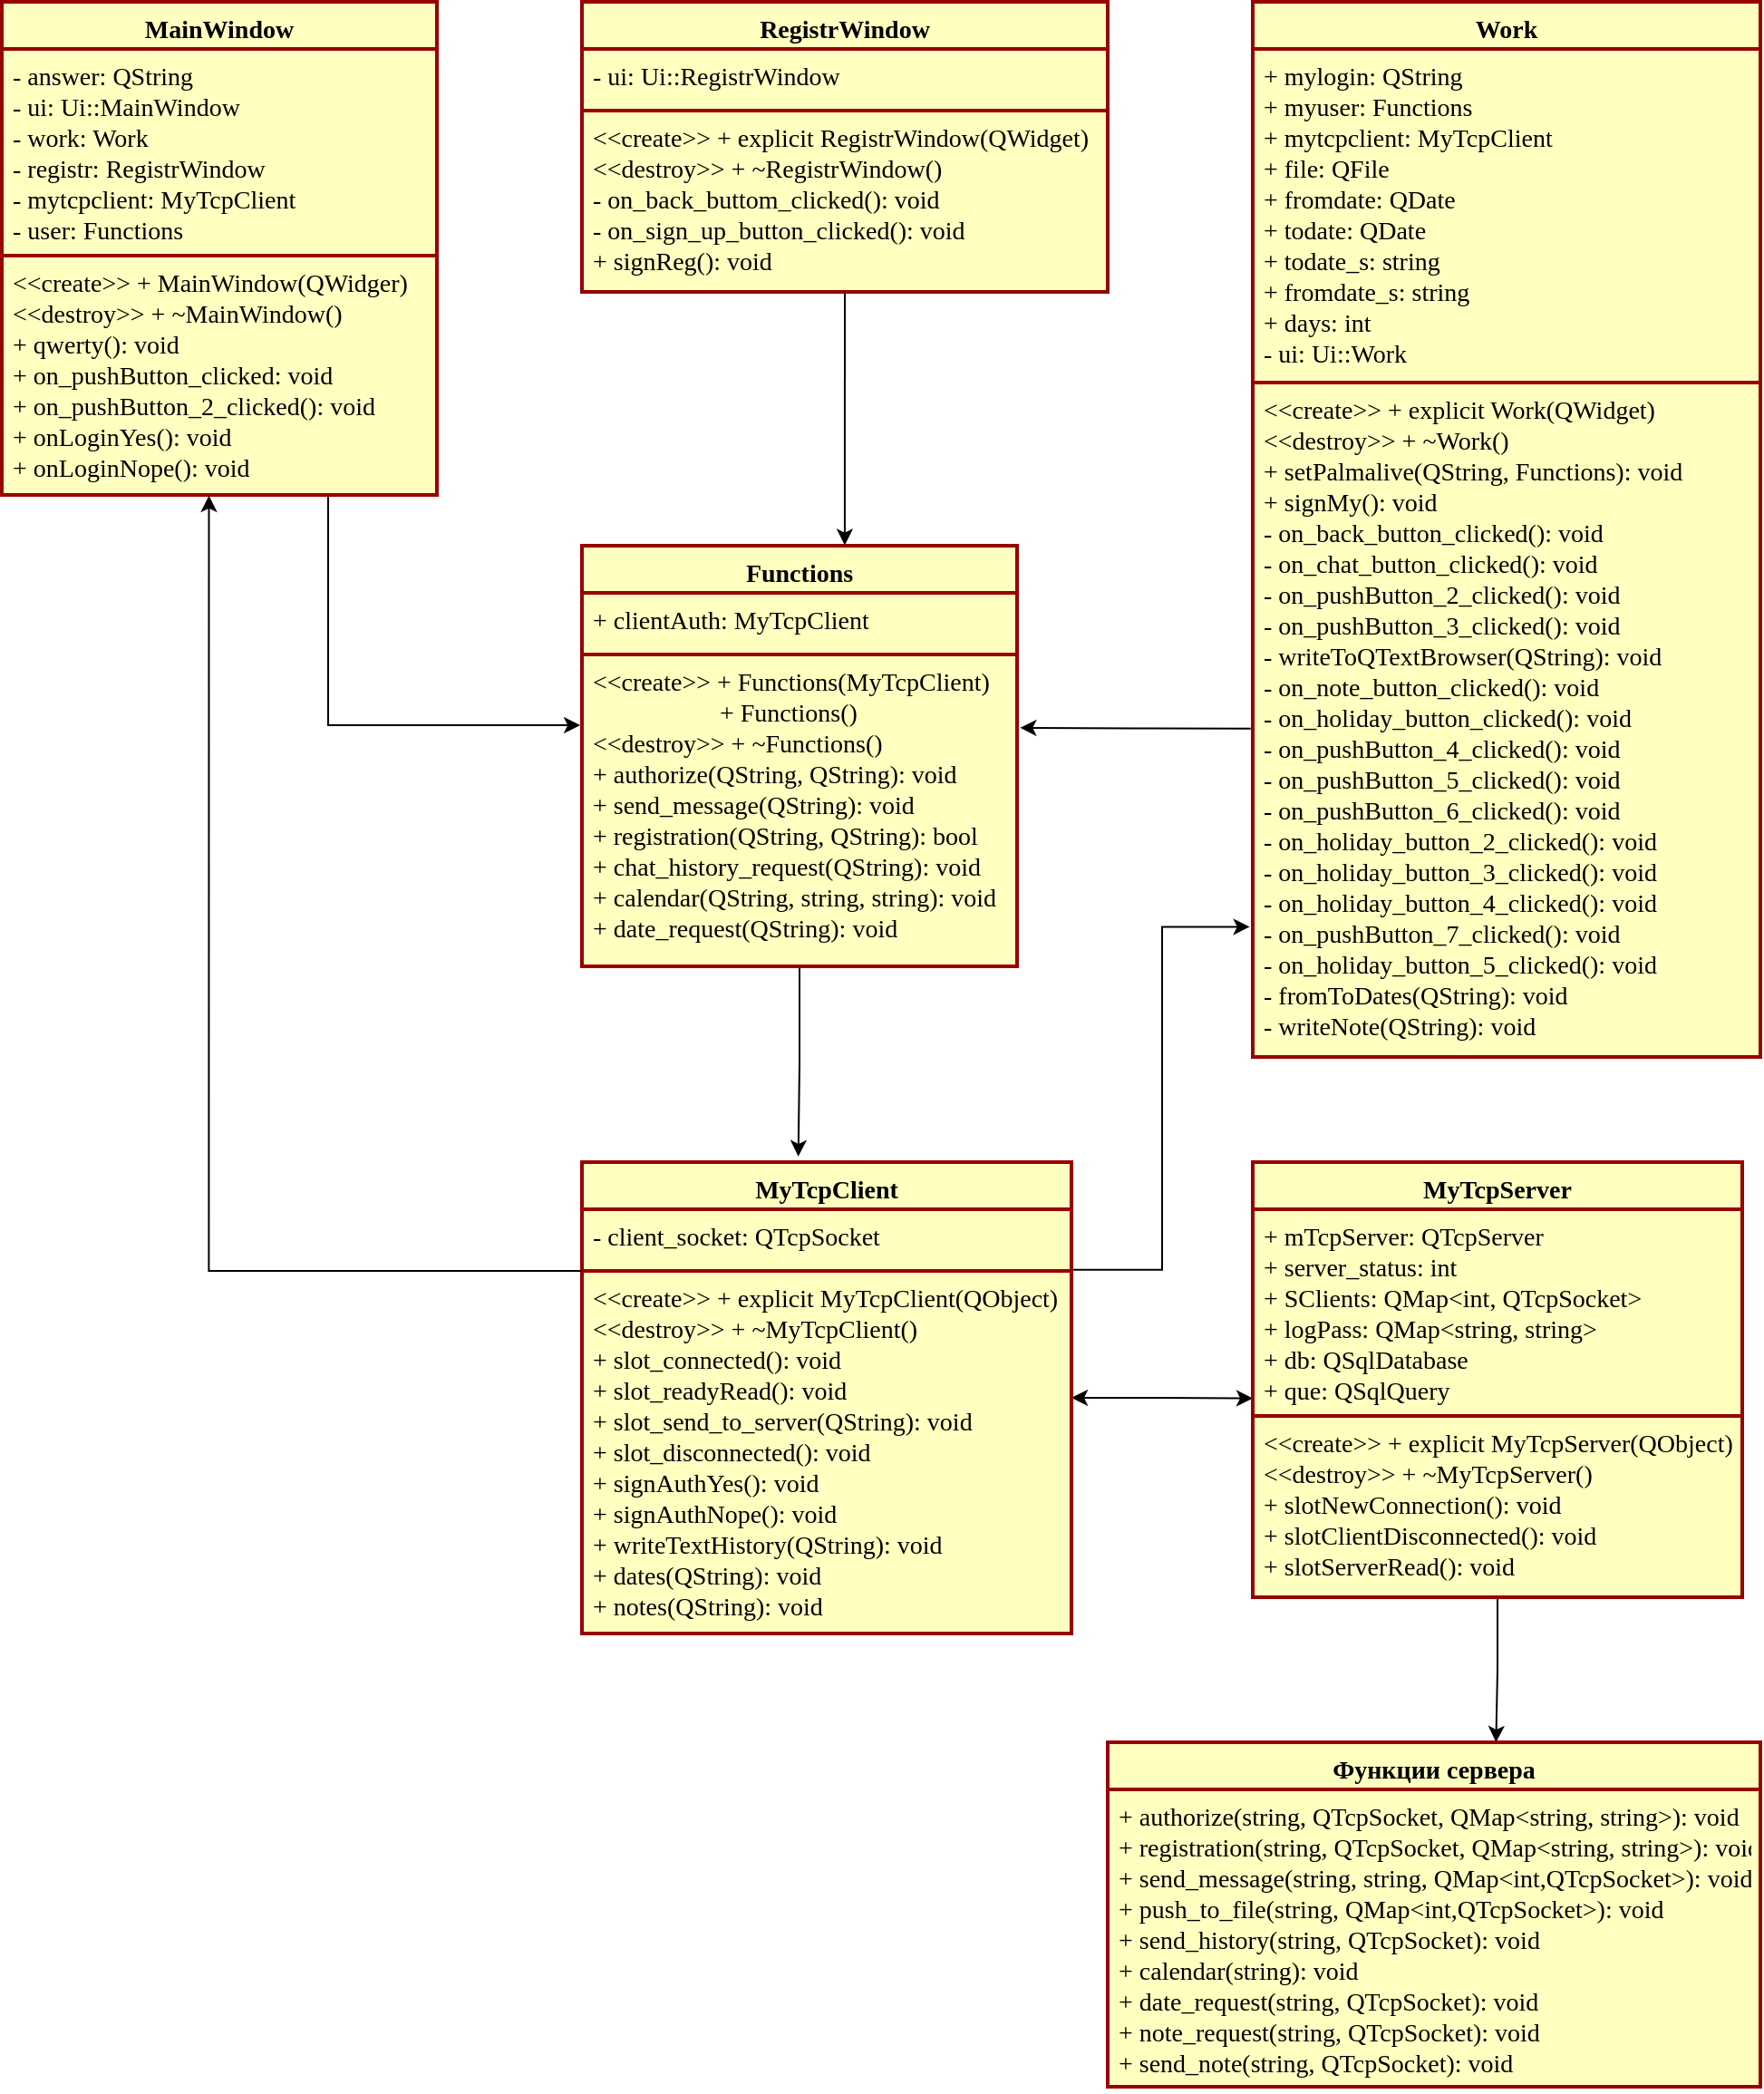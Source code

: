 <mxfile version="14.7.6" type="device"><diagram id="C5RBs43oDa-KdzZeNtuy" name="Page-1"><mxGraphModel dx="1730" dy="1010" grid="1" gridSize="10" guides="1" tooltips="1" connect="1" arrows="1" fold="1" page="1" pageScale="1" pageWidth="827" pageHeight="1169" math="0" shadow="0"><root><mxCell id="WIyWlLk6GJQsqaUBKTNV-0"/><mxCell id="WIyWlLk6GJQsqaUBKTNV-1" parent="WIyWlLk6GJQsqaUBKTNV-0"/><mxCell id="giPKPSkjexef2jcyGEQB-17" style="edgeStyle=orthogonalEdgeStyle;rounded=0;orthogonalLoop=1;jettySize=auto;html=1;exitX=0.75;exitY=1;exitDx=0;exitDy=0;entryX=-0.004;entryY=0.227;entryDx=0;entryDy=0;fontFamily=Times New Roman;fontSize=14;entryPerimeter=0;" edge="1" parent="WIyWlLk6GJQsqaUBKTNV-1" source="MA-dXS6ZZshjvn-y2r_I-8" target="giPKPSkjexef2jcyGEQB-12"><mxGeometry relative="1" as="geometry"/></mxCell><mxCell id="MA-dXS6ZZshjvn-y2r_I-8" value="MainWindow" style="swimlane;fontStyle=1;align=center;verticalAlign=top;childLayout=stackLayout;horizontal=1;startSize=26;horizontalStack=0;resizeParent=1;resizeParentMax=0;resizeLast=0;collapsible=1;marginBottom=0;fillColor=#FFFFC0;strokeWidth=2;strokeColor=#990000;fontFamily=Times New Roman;fontSize=14;" parent="WIyWlLk6GJQsqaUBKTNV-1" vertex="1"><mxGeometry x="40" y="40" width="240" height="272" as="geometry"/></mxCell><mxCell id="MA-dXS6ZZshjvn-y2r_I-9" value="- answer: QString&#10;- ui: Ui::MainWindow&#10;- work: Work&#10;- registr: RegistrWindow&#10;- mytcpclient: MyTcpClient&#10;- user: Functions" style="text;align=left;verticalAlign=top;spacingLeft=4;spacingRight=4;overflow=hidden;rotatable=0;points=[[0,0.5],[1,0.5]];portConstraint=eastwest;fontFamily=Times New Roman;fontSize=14;fillColor=#FFFFC0;strokeWidth=2;strokeColor=#990000;" parent="MA-dXS6ZZshjvn-y2r_I-8" vertex="1"><mxGeometry y="26" width="240" height="114" as="geometry"/></mxCell><mxCell id="MA-dXS6ZZshjvn-y2r_I-11" value="&lt;&lt;create&gt;&gt; + MainWindow(QWidger)&#10;&lt;&lt;destroy&gt;&gt; + ~MainWindow()&#10;+ qwerty(): void&#10;+ on_pushButton_clicked: void&#10;+ on_pushButton_2_clicked(): void&#10;+ onLoginYes(): void&#10;+ onLoginNope(): void" style="text;align=left;verticalAlign=top;spacingLeft=4;spacingRight=4;overflow=hidden;rotatable=0;points=[[0,0.5],[1,0.5]];portConstraint=eastwest;fontFamily=Times New Roman;fontSize=14;fillColor=#FFFFC0;strokeWidth=2;strokeColor=#990000;" parent="MA-dXS6ZZshjvn-y2r_I-8" vertex="1"><mxGeometry y="140" width="240" height="132" as="geometry"/></mxCell><mxCell id="giPKPSkjexef2jcyGEQB-18" style="edgeStyle=orthogonalEdgeStyle;rounded=0;orthogonalLoop=1;jettySize=auto;html=1;exitX=0.5;exitY=1;exitDx=0;exitDy=0;entryX=0.604;entryY=-0.001;entryDx=0;entryDy=0;entryPerimeter=0;fontFamily=Times New Roman;fontSize=14;" edge="1" parent="WIyWlLk6GJQsqaUBKTNV-1" source="giPKPSkjexef2jcyGEQB-1" target="giPKPSkjexef2jcyGEQB-9"><mxGeometry relative="1" as="geometry"/></mxCell><mxCell id="giPKPSkjexef2jcyGEQB-1" value="RegistrWindow" style="swimlane;fontStyle=1;align=center;verticalAlign=top;childLayout=stackLayout;horizontal=1;startSize=26;horizontalStack=0;resizeParent=1;resizeParentMax=0;resizeLast=0;collapsible=1;marginBottom=0;fillColor=#FFFFC0;strokeWidth=2;strokeColor=#990000;fontSize=14;fontFamily=Times New Roman;" vertex="1" parent="WIyWlLk6GJQsqaUBKTNV-1"><mxGeometry x="360" y="40" width="290" height="160" as="geometry"/></mxCell><mxCell id="giPKPSkjexef2jcyGEQB-2" value="- ui: Ui::RegistrWindow" style="text;align=left;verticalAlign=top;spacingLeft=4;spacingRight=4;overflow=hidden;rotatable=0;points=[[0,0.5],[1,0.5]];portConstraint=eastwest;fontFamily=Times New Roman;fontSize=14;fillColor=#FFFFC0;strokeWidth=2;strokeColor=#990000;" vertex="1" parent="giPKPSkjexef2jcyGEQB-1"><mxGeometry y="26" width="290" height="34" as="geometry"/></mxCell><mxCell id="giPKPSkjexef2jcyGEQB-4" value="&lt;&lt;create&gt;&gt; + explicit RegistrWindow(QWidget)&#10;&lt;&lt;destroy&gt;&gt; + ~RegistrWindow()&#10;- on_back_buttom_clicked(): void&#10;- on_sign_up_button_clicked(): void&#10;+ signReg(): void" style="text;align=left;verticalAlign=top;spacingLeft=4;spacingRight=4;overflow=hidden;rotatable=0;points=[[0,0.5],[1,0.5]];portConstraint=eastwest;fontFamily=Times New Roman;fontSize=14;fillColor=#FFFFC0;strokeWidth=2;strokeColor=#990000;" vertex="1" parent="giPKPSkjexef2jcyGEQB-1"><mxGeometry y="60" width="290" height="100" as="geometry"/></mxCell><mxCell id="giPKPSkjexef2jcyGEQB-5" value="Work" style="swimlane;fontStyle=1;align=center;verticalAlign=top;childLayout=stackLayout;horizontal=1;startSize=26;horizontalStack=0;resizeParent=1;resizeParentMax=0;resizeLast=0;collapsible=1;marginBottom=0;fillColor=#FFFFC0;strokeWidth=2;strokeColor=#990000;fontFamily=Times New Roman;fontSize=14;" vertex="1" parent="WIyWlLk6GJQsqaUBKTNV-1"><mxGeometry x="730" y="40" width="280" height="582" as="geometry"/></mxCell><mxCell id="giPKPSkjexef2jcyGEQB-6" value="+ mylogin: QString&#10;+ myuser: Functions&#10;+ mytcpclient: MyTcpClient&#10;+ file: QFile&#10;+ fromdate: QDate&#10;+ todate: QDate&#10;+ todate_s: string&#10;+ fromdate_s: string&#10;+ days: int&#10;- ui: Ui::Work" style="text;align=left;verticalAlign=top;spacingLeft=4;spacingRight=4;overflow=hidden;rotatable=0;points=[[0,0.5],[1,0.5]];portConstraint=eastwest;fontFamily=Times New Roman;fontSize=14;fillColor=#FFFFC0;strokeWidth=2;strokeColor=#990000;" vertex="1" parent="giPKPSkjexef2jcyGEQB-5"><mxGeometry y="26" width="280" height="184" as="geometry"/></mxCell><mxCell id="giPKPSkjexef2jcyGEQB-8" value="&lt;&lt;create&gt;&gt; + explicit Work(QWidget)&#10;&lt;&lt;destroy&gt;&gt; + ~Work()&#10;+ setPalmalive(QString, Functions): void&#10;+ signMy(): void&#10;- on_back_button_clicked(): void&#10;- on_chat_button_clicked(): void&#10;- on_pushButton_2_clicked(): void&#10;- on_pushButton_3_clicked(): void&#10;- writeToQTextBrowser(QString): void&#10;- on_note_button_clicked(): void&#10;- on_holiday_button_clicked(): void&#10;- on_pushButton_4_clicked(): void&#10;- on_pushButton_5_clicked(): void&#10;- on_pushButton_6_clicked(): void&#10;- on_holiday_button_2_clicked(): void&#10;- on_holiday_button_3_clicked(): void&#10;- on_holiday_button_4_clicked(): void&#10;- on_pushButton_7_clicked(): void&#10;- on_holiday_button_5_clicked(): void&#10;- fromToDates(QString): void&#10;- writeNote(QString): void" style="text;align=left;verticalAlign=top;spacingLeft=4;spacingRight=4;overflow=hidden;rotatable=0;points=[[0,0.5],[1,0.5]];portConstraint=eastwest;fontFamily=Times New Roman;fontSize=14;fillColor=#FFFFC0;strokeWidth=2;strokeColor=#990000;" vertex="1" parent="giPKPSkjexef2jcyGEQB-5"><mxGeometry y="210" width="280" height="372" as="geometry"/></mxCell><mxCell id="giPKPSkjexef2jcyGEQB-20" style="edgeStyle=orthogonalEdgeStyle;rounded=0;orthogonalLoop=1;jettySize=auto;html=1;exitX=0.5;exitY=1;exitDx=0;exitDy=0;entryX=0.442;entryY=-0.012;entryDx=0;entryDy=0;entryPerimeter=0;fontFamily=Times New Roman;fontSize=14;" edge="1" parent="WIyWlLk6GJQsqaUBKTNV-1" source="giPKPSkjexef2jcyGEQB-9" target="giPKPSkjexef2jcyGEQB-14"><mxGeometry relative="1" as="geometry"/></mxCell><mxCell id="giPKPSkjexef2jcyGEQB-9" value="Functions" style="swimlane;fontStyle=1;align=center;verticalAlign=top;childLayout=stackLayout;horizontal=1;startSize=26;horizontalStack=0;resizeParent=1;resizeParentMax=0;resizeLast=0;collapsible=1;marginBottom=0;fillColor=#FFFFC0;strokeWidth=2;strokeColor=#990000;fontFamily=Times New Roman;fontSize=14;" vertex="1" parent="WIyWlLk6GJQsqaUBKTNV-1"><mxGeometry x="360" y="340" width="240" height="232" as="geometry"/></mxCell><mxCell id="giPKPSkjexef2jcyGEQB-10" value="+ clientAuth: MyTcpClient" style="text;align=left;verticalAlign=top;spacingLeft=4;spacingRight=4;overflow=hidden;rotatable=0;points=[[0,0.5],[1,0.5]];portConstraint=eastwest;fontFamily=Times New Roman;fontSize=14;fillColor=#FFFFC0;strokeWidth=2;strokeColor=#990000;" vertex="1" parent="giPKPSkjexef2jcyGEQB-9"><mxGeometry y="26" width="240" height="34" as="geometry"/></mxCell><mxCell id="giPKPSkjexef2jcyGEQB-12" value="&lt;&lt;create&gt;&gt; + Functions(MyTcpClient)&#10;                    + Functions()&#10;&lt;&lt;destroy&gt;&gt; + ~Functions()&#10;+ authorize(QString, QString): void&#10;+ send_message(QString): void&#10;+ registration(QString, QString): bool&#10;+ chat_history_request(QString): void&#10;+ calendar(QString, string, string): void&#10;+ date_request(QString): void" style="text;align=left;verticalAlign=top;spacingLeft=4;spacingRight=4;overflow=hidden;rotatable=0;points=[[0,0.5],[1,0.5]];portConstraint=eastwest;fontFamily=Times New Roman;fontSize=14;fillColor=#FFFFC0;strokeWidth=2;strokeColor=#990000;" vertex="1" parent="giPKPSkjexef2jcyGEQB-9"><mxGeometry y="60" width="240" height="172" as="geometry"/></mxCell><mxCell id="giPKPSkjexef2jcyGEQB-28" style="edgeStyle=orthogonalEdgeStyle;rounded=0;orthogonalLoop=1;jettySize=auto;html=1;exitX=1;exitY=0.5;exitDx=0;exitDy=0;entryX=0;entryY=0.915;entryDx=0;entryDy=0;entryPerimeter=0;fontFamily=Times New Roman;fontSize=14;startArrow=classic;startFill=1;" edge="1" parent="WIyWlLk6GJQsqaUBKTNV-1" source="giPKPSkjexef2jcyGEQB-14" target="giPKPSkjexef2jcyGEQB-22"><mxGeometry relative="1" as="geometry"/></mxCell><mxCell id="giPKPSkjexef2jcyGEQB-31" style="edgeStyle=orthogonalEdgeStyle;rounded=0;orthogonalLoop=1;jettySize=auto;html=1;entryX=-0.006;entryY=0.807;entryDx=0;entryDy=0;entryPerimeter=0;fontFamily=Times New Roman;fontSize=14;startArrow=none;startFill=0;exitX=1.004;exitY=-0.003;exitDx=0;exitDy=0;exitPerimeter=0;" edge="1" parent="WIyWlLk6GJQsqaUBKTNV-1" source="giPKPSkjexef2jcyGEQB-16" target="giPKPSkjexef2jcyGEQB-8"><mxGeometry relative="1" as="geometry"><mxPoint x="640" y="740" as="sourcePoint"/><Array as="points"><mxPoint x="680" y="739"/><mxPoint x="680" y="550"/></Array></mxGeometry></mxCell><mxCell id="giPKPSkjexef2jcyGEQB-14" value="MyTcpClient" style="swimlane;fontStyle=1;align=center;verticalAlign=top;childLayout=stackLayout;horizontal=1;startSize=26;horizontalStack=0;resizeParent=1;resizeParentMax=0;resizeLast=0;collapsible=1;marginBottom=0;fillColor=#FFFFC0;strokeWidth=2;strokeColor=#990000;fontFamily=Times New Roman;fontSize=14;" vertex="1" parent="WIyWlLk6GJQsqaUBKTNV-1"><mxGeometry x="360" y="680" width="270" height="260" as="geometry"/></mxCell><mxCell id="giPKPSkjexef2jcyGEQB-15" value="- client_socket: QTcpSocket" style="text;align=left;verticalAlign=top;spacingLeft=4;spacingRight=4;overflow=hidden;rotatable=0;points=[[0,0.5],[1,0.5]];portConstraint=eastwest;fontFamily=Times New Roman;fontSize=14;fillColor=#FFFFC0;strokeWidth=2;strokeColor=#990000;" vertex="1" parent="giPKPSkjexef2jcyGEQB-14"><mxGeometry y="26" width="270" height="34" as="geometry"/></mxCell><mxCell id="giPKPSkjexef2jcyGEQB-16" value="&lt;&lt;create&gt;&gt; + explicit MyTcpClient(QObject)&#10;&lt;&lt;destroy&gt;&gt; + ~MyTcpClient()&#10;+ slot_connected(): void&#10;+ slot_readyRead(): void&#10;+ slot_send_to_server(QString): void&#10;+ slot_disconnected(): void&#10;+ signAuthYes(): void&#10;+ signAuthNope(): void&#10;+ writeTextHistory(QString): void&#10;+ dates(QString): void&#10;+ notes(QString): void" style="text;align=left;verticalAlign=top;spacingLeft=4;spacingRight=4;overflow=hidden;rotatable=0;points=[[0,0.5],[1,0.5]];portConstraint=eastwest;fontFamily=Times New Roman;fontSize=14;fillColor=#FFFFC0;strokeWidth=2;strokeColor=#990000;" vertex="1" parent="giPKPSkjexef2jcyGEQB-14"><mxGeometry y="60" width="270" height="200" as="geometry"/></mxCell><mxCell id="giPKPSkjexef2jcyGEQB-30" style="edgeStyle=orthogonalEdgeStyle;rounded=0;orthogonalLoop=1;jettySize=auto;html=1;exitX=0.5;exitY=1;exitDx=0;exitDy=0;entryX=0.595;entryY=0;entryDx=0;entryDy=0;entryPerimeter=0;fontFamily=Times New Roman;fontSize=14;" edge="1" parent="WIyWlLk6GJQsqaUBKTNV-1" source="giPKPSkjexef2jcyGEQB-21" target="giPKPSkjexef2jcyGEQB-24"><mxGeometry relative="1" as="geometry"/></mxCell><mxCell id="giPKPSkjexef2jcyGEQB-21" value="MyTcpServer" style="swimlane;fontStyle=1;align=center;verticalAlign=top;childLayout=stackLayout;horizontal=1;startSize=26;horizontalStack=0;resizeParent=1;resizeParentMax=0;resizeLast=0;collapsible=1;marginBottom=0;fillColor=#FFFFC0;strokeWidth=2;strokeColor=#990000;fontFamily=Times New Roman;fontSize=14;" vertex="1" parent="WIyWlLk6GJQsqaUBKTNV-1"><mxGeometry x="730" y="680" width="270" height="240" as="geometry"/></mxCell><mxCell id="giPKPSkjexef2jcyGEQB-22" value="+ mTcpServer: QTcpServer&#10;+ server_status: int&#10;+ SClients: QMap&lt;int, QTcpSocket&gt;&#10;+ logPass: QMap&lt;string, string&gt;&#10;+ db: QSqlDatabase&#10;+ que: QSqlQuery" style="text;align=left;verticalAlign=top;spacingLeft=4;spacingRight=4;overflow=hidden;rotatable=0;points=[[0,0.5],[1,0.5]];portConstraint=eastwest;fontFamily=Times New Roman;fontSize=14;fillColor=#FFFFC0;strokeWidth=2;strokeColor=#990000;" vertex="1" parent="giPKPSkjexef2jcyGEQB-21"><mxGeometry y="26" width="270" height="114" as="geometry"/></mxCell><mxCell id="giPKPSkjexef2jcyGEQB-23" value="&lt;&lt;create&gt;&gt; + explicit MyTcpServer(QObject)&#10;&lt;&lt;destroy&gt;&gt; + ~MyTcpServer()&#10;+ slotNewConnection(): void&#10;+ slotClientDisconnected(): void&#10;+ slotServerRead(): void" style="text;align=left;verticalAlign=top;spacingLeft=4;spacingRight=4;overflow=hidden;rotatable=0;points=[[0,0.5],[1,0.5]];portConstraint=eastwest;fontFamily=Times New Roman;fontSize=14;fillColor=#FFFFC0;strokeWidth=2;strokeColor=#990000;" vertex="1" parent="giPKPSkjexef2jcyGEQB-21"><mxGeometry y="140" width="270" height="100" as="geometry"/></mxCell><mxCell id="giPKPSkjexef2jcyGEQB-24" value="Функции сервера" style="swimlane;fontStyle=1;align=center;verticalAlign=top;childLayout=stackLayout;horizontal=1;startSize=26;horizontalStack=0;resizeParent=1;resizeParentMax=0;resizeLast=0;collapsible=1;marginBottom=0;fillColor=#FFFFC0;strokeWidth=2;strokeColor=#990000;fontFamily=Times New Roman;fontSize=14;" vertex="1" parent="WIyWlLk6GJQsqaUBKTNV-1"><mxGeometry x="650" y="1000" width="360" height="190" as="geometry"/></mxCell><mxCell id="giPKPSkjexef2jcyGEQB-26" value="+ authorize(string, QTcpSocket, QMap&lt;string, string&gt;): void&#10;+ registration(string, QTcpSocket, QMap&lt;string, string&gt;): void&#10;+ send_message(string, string, QMap&lt;int,QTcpSocket&gt;): void&#10;+ push_to_file(string, QMap&lt;int,QTcpSocket&gt;): void&#10;+ send_history(string, QTcpSocket): void&#10;+ calendar(string): void&#10;+ date_request(string, QTcpSocket): void&#10;+ note_request(string, QTcpSocket): void&#10;+ send_note(string, QTcpSocket): void" style="text;align=left;verticalAlign=top;spacingLeft=4;spacingRight=4;overflow=hidden;rotatable=0;points=[[0,0.5],[1,0.5]];portConstraint=eastwest;fontFamily=Times New Roman;fontSize=14;fillColor=#FFFFC0;strokeWidth=2;strokeColor=#990000;" vertex="1" parent="giPKPSkjexef2jcyGEQB-24"><mxGeometry y="26" width="360" height="164" as="geometry"/></mxCell><mxCell id="giPKPSkjexef2jcyGEQB-32" style="edgeStyle=orthogonalEdgeStyle;rounded=0;orthogonalLoop=1;jettySize=auto;html=1;entryX=0.476;entryY=1.003;entryDx=0;entryDy=0;entryPerimeter=0;fontFamily=Times New Roman;fontSize=14;startArrow=none;startFill=0;" edge="1" parent="WIyWlLk6GJQsqaUBKTNV-1" target="MA-dXS6ZZshjvn-y2r_I-11"><mxGeometry relative="1" as="geometry"><mxPoint x="360" y="740" as="sourcePoint"/><Array as="points"><mxPoint x="360" y="740"/><mxPoint x="154" y="740"/></Array></mxGeometry></mxCell><mxCell id="giPKPSkjexef2jcyGEQB-33" style="edgeStyle=orthogonalEdgeStyle;rounded=0;orthogonalLoop=1;jettySize=auto;html=1;exitX=-0.004;exitY=0.513;exitDx=0;exitDy=0;entryX=1.007;entryY=0.235;entryDx=0;entryDy=0;entryPerimeter=0;fontFamily=Times New Roman;fontSize=14;startArrow=none;startFill=0;exitPerimeter=0;" edge="1" parent="WIyWlLk6GJQsqaUBKTNV-1" source="giPKPSkjexef2jcyGEQB-8" target="giPKPSkjexef2jcyGEQB-12"><mxGeometry relative="1" as="geometry"/></mxCell></root></mxGraphModel></diagram></mxfile>